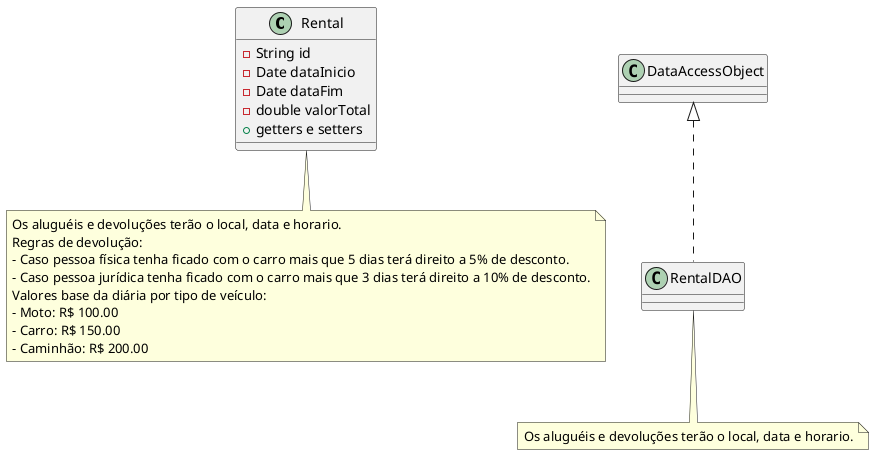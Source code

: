 @startuml
class Rental {
    -String id
    -Date dataInicio
    -Date dataFim
    -double valorTotal
    +getters e setters
}
class RentalDAO

DataAccessObject <|.. RentalDAO

note "Os aluguéis e devoluções terão o local, data e horario.\nRegras de devolução:\n- Caso pessoa física tenha ficado com o carro mais que 5 dias terá direito a 5% de desconto.\n- Caso pessoa jurídica tenha ficado com o carro mais que 3 dias terá direito a 10% de desconto.\nValores base da diária por tipo de veículo:\n- Moto: R$ 100.00\n- Carro: R$ 150.00\n- Caminhão: R$ 200.00" as N1
Rental .. N1

note "Os aluguéis e devoluções terão o local, data e horario." as N2
RentalDAO .. N2
@enduml
